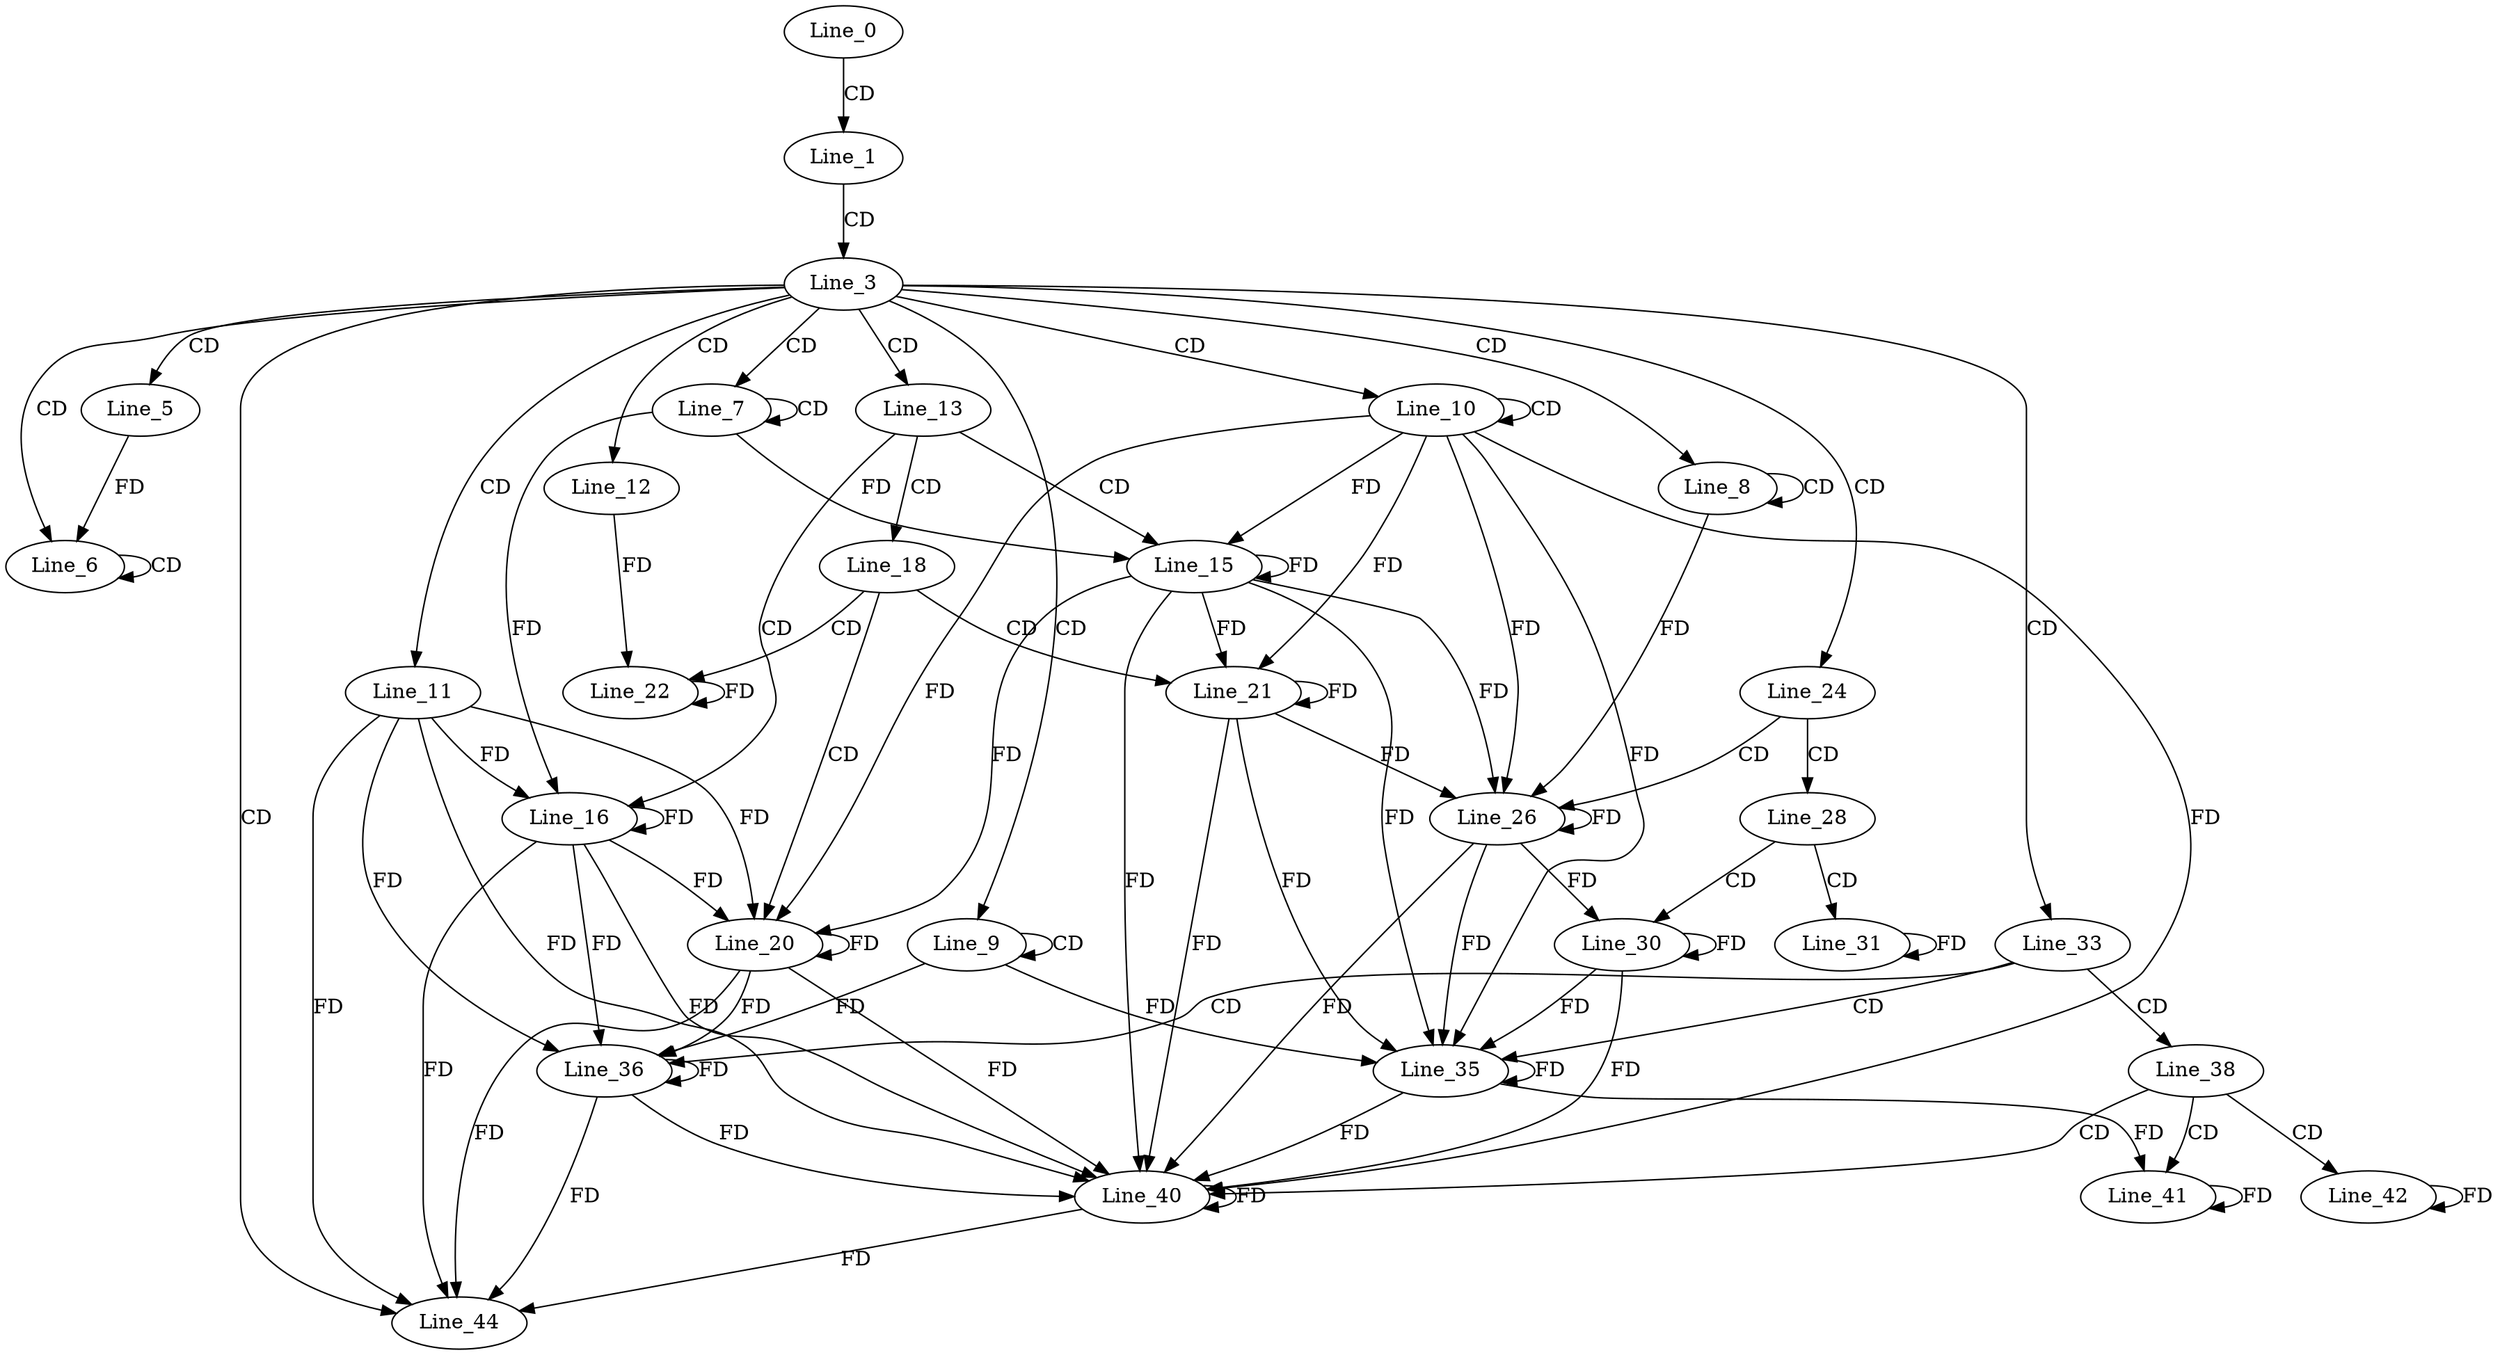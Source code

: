 digraph G {
  Line_0;
  Line_1;
  Line_3;
  Line_5;
  Line_6;
  Line_6;
  Line_6;
  Line_7;
  Line_7;
  Line_8;
  Line_8;
  Line_9;
  Line_9;
  Line_10;
  Line_10;
  Line_11;
  Line_12;
  Line_13;
  Line_15;
  Line_16;
  Line_18;
  Line_20;
  Line_21;
  Line_22;
  Line_24;
  Line_26;
  Line_28;
  Line_30;
  Line_31;
  Line_33;
  Line_35;
  Line_36;
  Line_38;
  Line_40;
  Line_41;
  Line_42;
  Line_44;
  Line_0 -> Line_1 [ label="CD" ];
  Line_1 -> Line_3 [ label="CD" ];
  Line_3 -> Line_5 [ label="CD" ];
  Line_3 -> Line_6 [ label="CD" ];
  Line_6 -> Line_6 [ label="CD" ];
  Line_5 -> Line_6 [ label="FD" ];
  Line_3 -> Line_7 [ label="CD" ];
  Line_7 -> Line_7 [ label="CD" ];
  Line_3 -> Line_8 [ label="CD" ];
  Line_8 -> Line_8 [ label="CD" ];
  Line_3 -> Line_9 [ label="CD" ];
  Line_9 -> Line_9 [ label="CD" ];
  Line_3 -> Line_10 [ label="CD" ];
  Line_10 -> Line_10 [ label="CD" ];
  Line_3 -> Line_11 [ label="CD" ];
  Line_3 -> Line_12 [ label="CD" ];
  Line_3 -> Line_13 [ label="CD" ];
  Line_13 -> Line_15 [ label="CD" ];
  Line_10 -> Line_15 [ label="FD" ];
  Line_15 -> Line_15 [ label="FD" ];
  Line_7 -> Line_15 [ label="FD" ];
  Line_13 -> Line_16 [ label="CD" ];
  Line_11 -> Line_16 [ label="FD" ];
  Line_16 -> Line_16 [ label="FD" ];
  Line_7 -> Line_16 [ label="FD" ];
  Line_13 -> Line_18 [ label="CD" ];
  Line_18 -> Line_20 [ label="CD" ];
  Line_11 -> Line_20 [ label="FD" ];
  Line_16 -> Line_20 [ label="FD" ];
  Line_20 -> Line_20 [ label="FD" ];
  Line_10 -> Line_20 [ label="FD" ];
  Line_15 -> Line_20 [ label="FD" ];
  Line_18 -> Line_21 [ label="CD" ];
  Line_10 -> Line_21 [ label="FD" ];
  Line_15 -> Line_21 [ label="FD" ];
  Line_21 -> Line_21 [ label="FD" ];
  Line_18 -> Line_22 [ label="CD" ];
  Line_12 -> Line_22 [ label="FD" ];
  Line_22 -> Line_22 [ label="FD" ];
  Line_3 -> Line_24 [ label="CD" ];
  Line_24 -> Line_26 [ label="CD" ];
  Line_10 -> Line_26 [ label="FD" ];
  Line_15 -> Line_26 [ label="FD" ];
  Line_21 -> Line_26 [ label="FD" ];
  Line_26 -> Line_26 [ label="FD" ];
  Line_8 -> Line_26 [ label="FD" ];
  Line_24 -> Line_28 [ label="CD" ];
  Line_28 -> Line_30 [ label="CD" ];
  Line_26 -> Line_30 [ label="FD" ];
  Line_30 -> Line_30 [ label="FD" ];
  Line_28 -> Line_31 [ label="CD" ];
  Line_31 -> Line_31 [ label="FD" ];
  Line_3 -> Line_33 [ label="CD" ];
  Line_33 -> Line_35 [ label="CD" ];
  Line_10 -> Line_35 [ label="FD" ];
  Line_15 -> Line_35 [ label="FD" ];
  Line_21 -> Line_35 [ label="FD" ];
  Line_26 -> Line_35 [ label="FD" ];
  Line_30 -> Line_35 [ label="FD" ];
  Line_35 -> Line_35 [ label="FD" ];
  Line_9 -> Line_35 [ label="FD" ];
  Line_33 -> Line_36 [ label="CD" ];
  Line_11 -> Line_36 [ label="FD" ];
  Line_16 -> Line_36 [ label="FD" ];
  Line_20 -> Line_36 [ label="FD" ];
  Line_36 -> Line_36 [ label="FD" ];
  Line_9 -> Line_36 [ label="FD" ];
  Line_33 -> Line_38 [ label="CD" ];
  Line_38 -> Line_40 [ label="CD" ];
  Line_11 -> Line_40 [ label="FD" ];
  Line_16 -> Line_40 [ label="FD" ];
  Line_20 -> Line_40 [ label="FD" ];
  Line_36 -> Line_40 [ label="FD" ];
  Line_40 -> Line_40 [ label="FD" ];
  Line_10 -> Line_40 [ label="FD" ];
  Line_15 -> Line_40 [ label="FD" ];
  Line_21 -> Line_40 [ label="FD" ];
  Line_26 -> Line_40 [ label="FD" ];
  Line_30 -> Line_40 [ label="FD" ];
  Line_35 -> Line_40 [ label="FD" ];
  Line_38 -> Line_41 [ label="CD" ];
  Line_35 -> Line_41 [ label="FD" ];
  Line_41 -> Line_41 [ label="FD" ];
  Line_38 -> Line_42 [ label="CD" ];
  Line_42 -> Line_42 [ label="FD" ];
  Line_3 -> Line_44 [ label="CD" ];
  Line_11 -> Line_44 [ label="FD" ];
  Line_16 -> Line_44 [ label="FD" ];
  Line_20 -> Line_44 [ label="FD" ];
  Line_36 -> Line_44 [ label="FD" ];
  Line_40 -> Line_44 [ label="FD" ];
}
